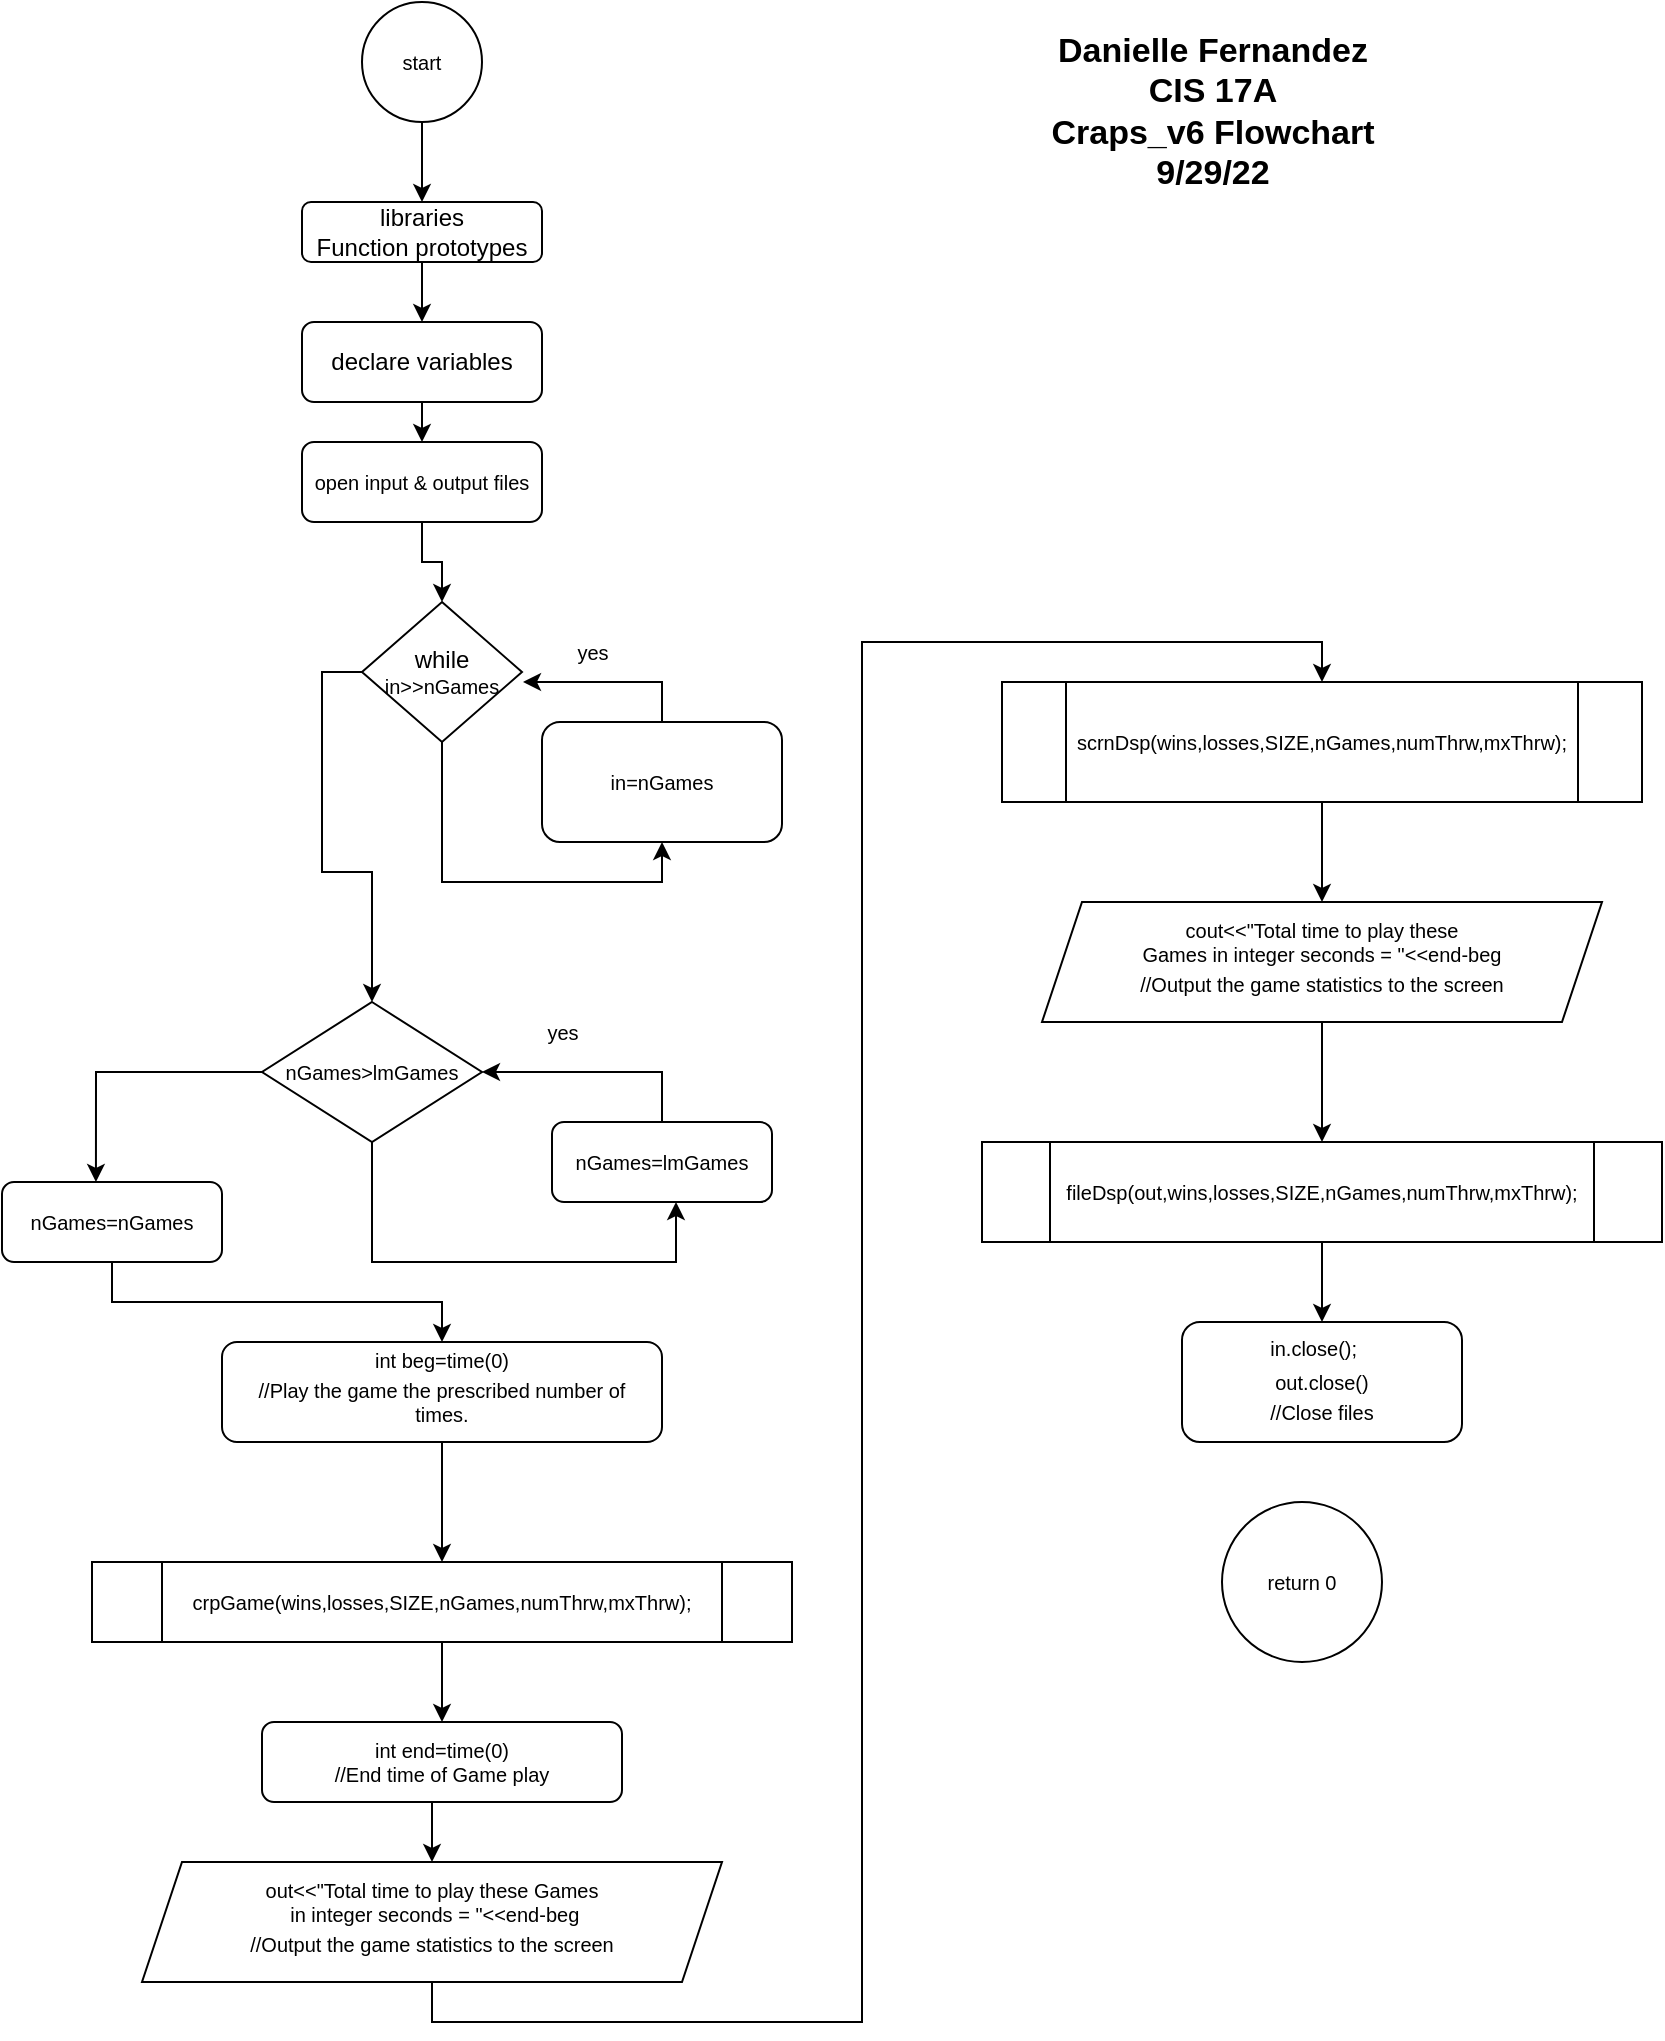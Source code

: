 <mxfile version="20.3.7" type="device" pages="5"><diagram id="sNd-a9YAMalY1VXkSctp" name="mainFunc"><mxGraphModel dx="845" dy="873" grid="1" gridSize="10" guides="1" tooltips="1" connect="1" arrows="1" fold="1" page="1" pageScale="1" pageWidth="850" pageHeight="1100" math="0" shadow="0"><root><mxCell id="0"/><mxCell id="1" parent="0"/><mxCell id="iB2Y6v-st_Qa1NEYxuXt-42" style="edgeStyle=orthogonalEdgeStyle;rounded=0;orthogonalLoop=1;jettySize=auto;html=1;exitX=0.5;exitY=1;exitDx=0;exitDy=0;entryX=0.5;entryY=0;entryDx=0;entryDy=0;fontSize=10;" edge="1" parent="1" source="iB2Y6v-st_Qa1NEYxuXt-1" target="iB2Y6v-st_Qa1NEYxuXt-2"><mxGeometry relative="1" as="geometry"/></mxCell><mxCell id="iB2Y6v-st_Qa1NEYxuXt-1" value="&lt;div&gt;libraries&lt;/div&gt;&lt;div&gt;Function prototypes&lt;br&gt;&lt;/div&gt;" style="rounded=1;whiteSpace=wrap;html=1;" vertex="1" parent="1"><mxGeometry x="160" y="150" width="120" height="30" as="geometry"/></mxCell><mxCell id="iB2Y6v-st_Qa1NEYxuXt-43" style="edgeStyle=orthogonalEdgeStyle;rounded=0;orthogonalLoop=1;jettySize=auto;html=1;exitX=0.5;exitY=1;exitDx=0;exitDy=0;entryX=0.5;entryY=0;entryDx=0;entryDy=0;fontSize=10;" edge="1" parent="1" source="iB2Y6v-st_Qa1NEYxuXt-2" target="iB2Y6v-st_Qa1NEYxuXt-3"><mxGeometry relative="1" as="geometry"/></mxCell><mxCell id="iB2Y6v-st_Qa1NEYxuXt-2" value="declare variables" style="rounded=1;whiteSpace=wrap;html=1;" vertex="1" parent="1"><mxGeometry x="160" y="210" width="120" height="40" as="geometry"/></mxCell><mxCell id="iB2Y6v-st_Qa1NEYxuXt-44" style="edgeStyle=orthogonalEdgeStyle;rounded=0;orthogonalLoop=1;jettySize=auto;html=1;exitX=0.5;exitY=1;exitDx=0;exitDy=0;entryX=0.5;entryY=0;entryDx=0;entryDy=0;fontSize=10;" edge="1" parent="1" source="iB2Y6v-st_Qa1NEYxuXt-3" target="iB2Y6v-st_Qa1NEYxuXt-4"><mxGeometry relative="1" as="geometry"/></mxCell><mxCell id="iB2Y6v-st_Qa1NEYxuXt-3" value="&lt;div&gt;&lt;font size=&quot;1&quot;&gt;open input &amp;amp; output files&lt;/font&gt;&lt;/div&gt;" style="rounded=1;whiteSpace=wrap;html=1;fontSize=8;" vertex="1" parent="1"><mxGeometry x="160" y="270" width="120" height="40" as="geometry"/></mxCell><mxCell id="iB2Y6v-st_Qa1NEYxuXt-10" style="edgeStyle=orthogonalEdgeStyle;rounded=0;orthogonalLoop=1;jettySize=auto;html=1;exitX=0.5;exitY=1;exitDx=0;exitDy=0;entryX=0.5;entryY=1;entryDx=0;entryDy=0;fontSize=10;" edge="1" parent="1" source="iB2Y6v-st_Qa1NEYxuXt-4" target="iB2Y6v-st_Qa1NEYxuXt-9"><mxGeometry relative="1" as="geometry"/></mxCell><mxCell id="iB2Y6v-st_Qa1NEYxuXt-12" style="edgeStyle=orthogonalEdgeStyle;rounded=0;orthogonalLoop=1;jettySize=auto;html=1;exitX=0;exitY=0.5;exitDx=0;exitDy=0;entryX=0.5;entryY=0;entryDx=0;entryDy=0;fontSize=10;" edge="1" parent="1" source="iB2Y6v-st_Qa1NEYxuXt-4" target="iB2Y6v-st_Qa1NEYxuXt-6"><mxGeometry relative="1" as="geometry"/></mxCell><mxCell id="iB2Y6v-st_Qa1NEYxuXt-4" value="&lt;div&gt;while&lt;/div&gt;&lt;div style=&quot;font-size: 10px;&quot;&gt;in&amp;gt;&amp;gt;nGames&lt;br&gt;&lt;/div&gt;" style="rhombus;whiteSpace=wrap;html=1;fontSize=12;" vertex="1" parent="1"><mxGeometry x="190" y="350" width="80" height="70" as="geometry"/></mxCell><mxCell id="iB2Y6v-st_Qa1NEYxuXt-18" style="edgeStyle=orthogonalEdgeStyle;rounded=0;orthogonalLoop=1;jettySize=auto;html=1;exitX=0.5;exitY=0;exitDx=0;exitDy=0;entryX=1;entryY=0.5;entryDx=0;entryDy=0;fontSize=10;" edge="1" parent="1" source="iB2Y6v-st_Qa1NEYxuXt-5" target="iB2Y6v-st_Qa1NEYxuXt-6"><mxGeometry relative="1" as="geometry"/></mxCell><mxCell id="iB2Y6v-st_Qa1NEYxuXt-5" value="nGames=lmGames" style="rounded=1;whiteSpace=wrap;html=1;fontSize=10;" vertex="1" parent="1"><mxGeometry x="285" y="610" width="110" height="40" as="geometry"/></mxCell><mxCell id="iB2Y6v-st_Qa1NEYxuXt-14" style="edgeStyle=orthogonalEdgeStyle;rounded=0;orthogonalLoop=1;jettySize=auto;html=1;entryX=0.427;entryY=0;entryDx=0;entryDy=0;entryPerimeter=0;fontSize=10;" edge="1" parent="1" source="iB2Y6v-st_Qa1NEYxuXt-6" target="iB2Y6v-st_Qa1NEYxuXt-7"><mxGeometry relative="1" as="geometry"/></mxCell><mxCell id="iB2Y6v-st_Qa1NEYxuXt-17" style="edgeStyle=orthogonalEdgeStyle;rounded=0;orthogonalLoop=1;jettySize=auto;html=1;exitX=0.5;exitY=1;exitDx=0;exitDy=0;fontSize=10;" edge="1" parent="1" source="iB2Y6v-st_Qa1NEYxuXt-6"><mxGeometry relative="1" as="geometry"><mxPoint x="347" y="650" as="targetPoint"/><Array as="points"><mxPoint x="195" y="680"/><mxPoint x="347" y="680"/></Array></mxGeometry></mxCell><mxCell id="iB2Y6v-st_Qa1NEYxuXt-6" value="nGames&amp;gt;lmGames" style="rhombus;whiteSpace=wrap;html=1;fontSize=10;" vertex="1" parent="1"><mxGeometry x="140" y="550" width="110" height="70" as="geometry"/></mxCell><mxCell id="iB2Y6v-st_Qa1NEYxuXt-22" style="edgeStyle=orthogonalEdgeStyle;rounded=0;orthogonalLoop=1;jettySize=auto;html=1;exitX=0.5;exitY=1;exitDx=0;exitDy=0;entryX=0.5;entryY=0;entryDx=0;entryDy=0;fontSize=10;" edge="1" parent="1" source="iB2Y6v-st_Qa1NEYxuXt-7" target="iB2Y6v-st_Qa1NEYxuXt-21"><mxGeometry relative="1" as="geometry"/></mxCell><mxCell id="iB2Y6v-st_Qa1NEYxuXt-7" value="nGames=nGames" style="rounded=1;whiteSpace=wrap;html=1;fontSize=10;" vertex="1" parent="1"><mxGeometry x="10" y="640" width="110" height="40" as="geometry"/></mxCell><mxCell id="iB2Y6v-st_Qa1NEYxuXt-11" style="edgeStyle=orthogonalEdgeStyle;rounded=0;orthogonalLoop=1;jettySize=auto;html=1;exitX=0.5;exitY=0;exitDx=0;exitDy=0;fontSize=10;" edge="1" parent="1" source="iB2Y6v-st_Qa1NEYxuXt-9"><mxGeometry relative="1" as="geometry"><mxPoint x="270" y="390" as="targetPoint"/></mxGeometry></mxCell><mxCell id="iB2Y6v-st_Qa1NEYxuXt-9" value="in=nGames" style="rounded=1;whiteSpace=wrap;html=1;fontSize=10;" vertex="1" parent="1"><mxGeometry x="280" y="410" width="120" height="60" as="geometry"/></mxCell><mxCell id="iB2Y6v-st_Qa1NEYxuXt-19" value="yes" style="text;html=1;resizable=0;autosize=1;align=center;verticalAlign=middle;points=[];fillColor=none;strokeColor=none;rounded=0;fontSize=10;" vertex="1" parent="1"><mxGeometry x="285" y="360" width="40" height="30" as="geometry"/></mxCell><mxCell id="iB2Y6v-st_Qa1NEYxuXt-20" value="yes" style="text;html=1;resizable=0;autosize=1;align=center;verticalAlign=middle;points=[];fillColor=none;strokeColor=none;rounded=0;fontSize=10;" vertex="1" parent="1"><mxGeometry x="270" y="550" width="40" height="30" as="geometry"/></mxCell><mxCell id="iB2Y6v-st_Qa1NEYxuXt-26" style="edgeStyle=orthogonalEdgeStyle;rounded=0;orthogonalLoop=1;jettySize=auto;html=1;exitX=0.5;exitY=1;exitDx=0;exitDy=0;entryX=0.5;entryY=0;entryDx=0;entryDy=0;fontSize=10;" edge="1" parent="1" source="iB2Y6v-st_Qa1NEYxuXt-21" target="iB2Y6v-st_Qa1NEYxuXt-23"><mxGeometry relative="1" as="geometry"/></mxCell><mxCell id="iB2Y6v-st_Qa1NEYxuXt-21" value="    &lt;span class=&quot;pl-k&quot;&gt;int&lt;/span&gt; beg=&lt;span class=&quot;pl-c1&quot;&gt;time&lt;/span&gt;(&lt;span class=&quot;pl-c1&quot;&gt;0&lt;/span&gt;)&lt;br&gt;&lt;table data-tagsearch-path=&quot;Project/GameOfCraps_V6/main.cpp&quot; data-tagsearch-lang=&quot;C++&quot; data-paste-markdown-skip=&quot;&quot; data-tab-size=&quot;8&quot; class=&quot;highlight tab-size js-file-line-container js-code-nav-container js-tagsearch-file&quot; data-hpc=&quot;&quot;&gt;&lt;tbody&gt;&lt;tr&gt;&lt;td class=&quot;blob-code blob-code-inner js-file-line&quot; id=&quot;LC51&quot;&gt;&lt;span class=&quot;pl-c&quot;&gt;&lt;span class=&quot;pl-c&quot;&gt;//&lt;/span&gt;Play the game the prescribed number of times.&lt;/span&gt;&lt;/td&gt;        &lt;/tr&gt;        &lt;tr&gt;          &lt;/tr&gt;&lt;/tbody&gt;&lt;/table&gt;" style="rounded=1;whiteSpace=wrap;html=1;fontSize=10;" vertex="1" parent="1"><mxGeometry x="120" y="720" width="220" height="50" as="geometry"/></mxCell><mxCell id="iB2Y6v-st_Qa1NEYxuXt-29" style="edgeStyle=orthogonalEdgeStyle;rounded=0;orthogonalLoop=1;jettySize=auto;html=1;exitX=0.5;exitY=1;exitDx=0;exitDy=0;entryX=0.5;entryY=0;entryDx=0;entryDy=0;fontSize=10;" edge="1" parent="1" source="iB2Y6v-st_Qa1NEYxuXt-23" target="iB2Y6v-st_Qa1NEYxuXt-27"><mxGeometry relative="1" as="geometry"/></mxCell><mxCell id="iB2Y6v-st_Qa1NEYxuXt-23" value=" &lt;span class=&quot;pl-c1&quot;&gt;crpGame&lt;/span&gt;(wins,losses,SIZE,nGames,numThrw,mxThrw);" style="shape=process;whiteSpace=wrap;html=1;backgroundOutline=1;fontSize=10;" vertex="1" parent="1"><mxGeometry x="55" y="830" width="350" height="40" as="geometry"/></mxCell><mxCell id="iB2Y6v-st_Qa1NEYxuXt-25" style="edgeStyle=orthogonalEdgeStyle;rounded=0;orthogonalLoop=1;jettySize=auto;html=1;exitX=0.5;exitY=1;exitDx=0;exitDy=0;fontSize=10;" edge="1" parent="1" source="iB2Y6v-st_Qa1NEYxuXt-23" target="iB2Y6v-st_Qa1NEYxuXt-23"><mxGeometry relative="1" as="geometry"/></mxCell><mxCell id="iB2Y6v-st_Qa1NEYxuXt-30" style="edgeStyle=orthogonalEdgeStyle;rounded=0;orthogonalLoop=1;jettySize=auto;html=1;exitX=0.5;exitY=1;exitDx=0;exitDy=0;entryX=0.5;entryY=0;entryDx=0;entryDy=0;fontSize=10;" edge="1" parent="1" source="iB2Y6v-st_Qa1NEYxuXt-27" target="iB2Y6v-st_Qa1NEYxuXt-28"><mxGeometry relative="1" as="geometry"/></mxCell><mxCell id="iB2Y6v-st_Qa1NEYxuXt-27" value="&lt;div&gt;&lt;span class=&quot;pl-k&quot;&gt;int&lt;/span&gt; end=&lt;span class=&quot;pl-c1&quot;&gt;time&lt;/span&gt;(&lt;span class=&quot;pl-c1&quot;&gt;0&lt;/span&gt;)&lt;/div&gt;&lt;div&gt;&lt;span class=&quot;pl-c&quot;&gt;&lt;span class=&quot;pl-c&quot;&gt;//&lt;/span&gt;End time of Game play&lt;/span&gt;&lt;/div&gt;" style="rounded=1;whiteSpace=wrap;html=1;fontSize=10;" vertex="1" parent="1"><mxGeometry x="140" y="910" width="180" height="40" as="geometry"/></mxCell><mxCell id="iB2Y6v-st_Qa1NEYxuXt-38" style="edgeStyle=orthogonalEdgeStyle;rounded=0;orthogonalLoop=1;jettySize=auto;html=1;exitX=0.5;exitY=1;exitDx=0;exitDy=0;entryX=0.5;entryY=0;entryDx=0;entryDy=0;fontSize=10;" edge="1" parent="1" source="iB2Y6v-st_Qa1NEYxuXt-28" target="iB2Y6v-st_Qa1NEYxuXt-31"><mxGeometry relative="1" as="geometry"/></mxCell><mxCell id="iB2Y6v-st_Qa1NEYxuXt-28" value="&lt;div&gt;    out&amp;lt;&amp;lt;&lt;span class=&quot;pl-s&quot;&gt;&lt;span class=&quot;pl-pds&quot;&gt;&quot;&lt;/span&gt;Total time to play these Games&lt;/span&gt;&lt;/div&gt;&lt;div&gt;&lt;span class=&quot;pl-s&quot;&gt;&amp;nbsp;in integer seconds = &lt;span class=&quot;pl-pds&quot;&gt;&quot;&lt;/span&gt;&lt;/span&gt;&amp;lt;&amp;lt;end-beg&lt;/div&gt;&lt;table data-tagsearch-path=&quot;Project/GameOfCraps_V6/main.cpp&quot; data-tagsearch-lang=&quot;C++&quot; data-paste-markdown-skip=&quot;&quot; data-tab-size=&quot;8&quot; class=&quot;highlight tab-size js-file-line-container js-code-nav-container js-tagsearch-file&quot; data-hpc=&quot;&quot;&gt;&lt;tbody&gt;&lt;tr&gt;&lt;td class=&quot;blob-code blob-code-inner js-file-line&quot; id=&quot;LC56&quot;&gt;&lt;span class=&quot;pl-c&quot;&gt;&lt;span class=&quot;pl-c&quot;&gt;//&lt;/span&gt;Output the game statistics to the screen&lt;/span&gt;&lt;/td&gt;        &lt;/tr&gt;        &lt;tr&gt;          &lt;/tr&gt;&lt;/tbody&gt;&lt;/table&gt;" style="shape=parallelogram;perimeter=parallelogramPerimeter;whiteSpace=wrap;html=1;fixedSize=1;fontSize=10;" vertex="1" parent="1"><mxGeometry x="80" y="980" width="290" height="60" as="geometry"/></mxCell><mxCell id="iB2Y6v-st_Qa1NEYxuXt-35" style="edgeStyle=orthogonalEdgeStyle;rounded=0;orthogonalLoop=1;jettySize=auto;html=1;exitX=0.5;exitY=1;exitDx=0;exitDy=0;fontSize=10;" edge="1" parent="1" source="iB2Y6v-st_Qa1NEYxuXt-31" target="iB2Y6v-st_Qa1NEYxuXt-32"><mxGeometry relative="1" as="geometry"/></mxCell><mxCell id="iB2Y6v-st_Qa1NEYxuXt-31" value="    &lt;span class=&quot;pl-c1&quot;&gt;scrnDsp&lt;/span&gt;(wins,losses,SIZE,nGames,numThrw,mxThrw);" style="shape=process;whiteSpace=wrap;html=1;backgroundOutline=1;fontSize=10;" vertex="1" parent="1"><mxGeometry x="510" y="390" width="320" height="60" as="geometry"/></mxCell><mxCell id="iB2Y6v-st_Qa1NEYxuXt-36" style="edgeStyle=orthogonalEdgeStyle;rounded=0;orthogonalLoop=1;jettySize=auto;html=1;exitX=0.5;exitY=1;exitDx=0;exitDy=0;entryX=0.5;entryY=0;entryDx=0;entryDy=0;fontSize=10;" edge="1" parent="1" source="iB2Y6v-st_Qa1NEYxuXt-32" target="iB2Y6v-st_Qa1NEYxuXt-33"><mxGeometry relative="1" as="geometry"/></mxCell><mxCell id="iB2Y6v-st_Qa1NEYxuXt-32" value="&lt;div&gt;    cout&amp;lt;&amp;lt;&lt;span class=&quot;pl-s&quot;&gt;&lt;span class=&quot;pl-pds&quot;&gt;&quot;&lt;/span&gt;Total time to play these&lt;/span&gt;&lt;/div&gt;&lt;div&gt;&lt;span class=&quot;pl-s&quot;&gt;Games in integer seconds = &lt;span class=&quot;pl-pds&quot;&gt;&quot;&lt;/span&gt;&lt;/span&gt;&amp;lt;&amp;lt;end-beg&lt;/div&gt;&lt;table data-tagsearch-path=&quot;Project/GameOfCraps_V6/main.cpp&quot; data-tagsearch-lang=&quot;C++&quot; data-paste-markdown-skip=&quot;&quot; data-tab-size=&quot;8&quot; class=&quot;highlight tab-size js-file-line-container js-code-nav-container js-tagsearch-file&quot; data-hpc=&quot;&quot;&gt;&lt;tbody&gt;&lt;tr&gt;&lt;td class=&quot;blob-code blob-code-inner js-file-line&quot; id=&quot;LC61&quot;&gt; &lt;span class=&quot;pl-c&quot;&gt;&lt;span class=&quot;pl-c&quot;&gt;//&lt;/span&gt;Output the game statistics to the screen&lt;/span&gt;&lt;/td&gt;        &lt;/tr&gt;        &lt;tr&gt;          &lt;/tr&gt;&lt;/tbody&gt;&lt;/table&gt;" style="shape=parallelogram;perimeter=parallelogramPerimeter;whiteSpace=wrap;html=1;fixedSize=1;fontSize=10;" vertex="1" parent="1"><mxGeometry x="530" y="500" width="280" height="60" as="geometry"/></mxCell><mxCell id="iB2Y6v-st_Qa1NEYxuXt-37" style="edgeStyle=orthogonalEdgeStyle;rounded=0;orthogonalLoop=1;jettySize=auto;html=1;exitX=0.5;exitY=1;exitDx=0;exitDy=0;entryX=0.5;entryY=0;entryDx=0;entryDy=0;fontSize=10;" edge="1" parent="1" source="iB2Y6v-st_Qa1NEYxuXt-33" target="iB2Y6v-st_Qa1NEYxuXt-34"><mxGeometry relative="1" as="geometry"/></mxCell><mxCell id="iB2Y6v-st_Qa1NEYxuXt-33" value="&lt;span class=&quot;pl-c1&quot;&gt;fileDsp&lt;/span&gt;(out,wins,losses,SIZE,nGames,numThrw,mxThrw);" style="shape=process;whiteSpace=wrap;html=1;backgroundOutline=1;fontSize=10;" vertex="1" parent="1"><mxGeometry x="500" y="620" width="340" height="50" as="geometry"/></mxCell><mxCell id="iB2Y6v-st_Qa1NEYxuXt-34" value="&lt;table data-tagsearch-path=&quot;Project/GameOfCraps_V6/main.cpp&quot; data-tagsearch-lang=&quot;C++&quot; data-paste-markdown-skip=&quot;&quot; data-tab-size=&quot;8&quot; class=&quot;highlight tab-size js-file-line-container js-code-nav-container js-tagsearch-file&quot; data-hpc=&quot;&quot;&gt;&lt;tbody&gt;&lt;tr&gt;&lt;td class=&quot;blob-code blob-code-inner js-file-line&quot; id=&quot;LC66&quot;&gt;in.&lt;span class=&quot;pl-c1&quot;&gt;close&lt;/span&gt;();&lt;/td&gt;        &lt;/tr&gt;        &lt;tr&gt;          &lt;/tr&gt;&lt;/tbody&gt;&lt;/table&gt;    out.&lt;span class=&quot;pl-c1&quot;&gt;close&lt;/span&gt;()&lt;br&gt;&lt;table data-tagsearch-path=&quot;Project/GameOfCraps_V6/main.cpp&quot; data-tagsearch-lang=&quot;C++&quot; data-paste-markdown-skip=&quot;&quot; data-tab-size=&quot;8&quot; class=&quot;highlight tab-size js-file-line-container js-code-nav-container js-tagsearch-file&quot; data-hpc=&quot;&quot;&gt;&lt;tbody&gt;&lt;tr&gt;&lt;td class=&quot;blob-code blob-code-inner js-file-line&quot; id=&quot;LC65&quot;&gt;&lt;span class=&quot;pl-c&quot;&gt;&lt;span class=&quot;pl-c&quot;&gt;//&lt;/span&gt;Close files&lt;/span&gt;&lt;/td&gt;        &lt;/tr&gt;        &lt;tr&gt;          &lt;/tr&gt;&lt;/tbody&gt;&lt;/table&gt;" style="rounded=1;whiteSpace=wrap;html=1;fontSize=10;" vertex="1" parent="1"><mxGeometry x="600" y="710" width="140" height="60" as="geometry"/></mxCell><mxCell id="iB2Y6v-st_Qa1NEYxuXt-39" value="return 0" style="ellipse;whiteSpace=wrap;html=1;aspect=fixed;fontSize=10;" vertex="1" parent="1"><mxGeometry x="620" y="800" width="80" height="80" as="geometry"/></mxCell><mxCell id="iB2Y6v-st_Qa1NEYxuXt-41" style="edgeStyle=orthogonalEdgeStyle;rounded=0;orthogonalLoop=1;jettySize=auto;html=1;exitX=0.5;exitY=1;exitDx=0;exitDy=0;entryX=0.5;entryY=0;entryDx=0;entryDy=0;fontSize=10;" edge="1" parent="1" source="iB2Y6v-st_Qa1NEYxuXt-40" target="iB2Y6v-st_Qa1NEYxuXt-1"><mxGeometry relative="1" as="geometry"/></mxCell><mxCell id="iB2Y6v-st_Qa1NEYxuXt-40" value="start" style="ellipse;whiteSpace=wrap;html=1;aspect=fixed;fontSize=10;" vertex="1" parent="1"><mxGeometry x="190" y="50" width="60" height="60" as="geometry"/></mxCell><mxCell id="iB2Y6v-st_Qa1NEYxuXt-45" value="&lt;div style=&quot;font-size: 17px;&quot;&gt;Danielle Fernandez&lt;/div&gt;&lt;div style=&quot;font-size: 17px;&quot;&gt;CIS 17A&lt;/div&gt;&lt;div style=&quot;font-size: 17px;&quot;&gt;Craps_v6 Flowchart&lt;/div&gt;9/29/22" style="text;html=1;resizable=0;autosize=1;align=center;verticalAlign=middle;points=[];fillColor=none;strokeColor=none;rounded=0;fontSize=17;fontStyle=1" vertex="1" parent="1"><mxGeometry x="520" y="55" width="190" height="100" as="geometry"/></mxCell></root></mxGraphModel></diagram><diagram id="v31q-3i2RU4-O1mh3O-M" name="crpGameFunc"><mxGraphModel dx="2057" dy="1247" grid="1" gridSize="10" guides="1" tooltips="1" connect="1" arrows="1" fold="1" page="1" pageScale="1" pageWidth="850" pageHeight="1100" math="0" shadow="0"><root><mxCell id="0"/><mxCell id="1" parent="0"/><mxCell id="11X3Cs7JiuUDk_nptOSY-76" style="edgeStyle=orthogonalEdgeStyle;rounded=0;orthogonalLoop=1;jettySize=auto;html=1;exitX=0.5;exitY=1;exitDx=0;exitDy=0;entryX=0.5;entryY=0;entryDx=0;entryDy=0;fontSize=12;" edge="1" parent="1" source="11X3Cs7JiuUDk_nptOSY-1" target="11X3Cs7JiuUDk_nptOSY-2"><mxGeometry relative="1" as="geometry"/></mxCell><mxCell id="11X3Cs7JiuUDk_nptOSY-1" value="start" style="ellipse;whiteSpace=wrap;html=1;aspect=fixed;fontSize=17;" vertex="1" parent="1"><mxGeometry x="385" y="70" width="80" height="80" as="geometry"/></mxCell><mxCell id="11X3Cs7JiuUDk_nptOSY-75" style="edgeStyle=orthogonalEdgeStyle;rounded=0;orthogonalLoop=1;jettySize=auto;html=1;exitX=0.5;exitY=1;exitDx=0;exitDy=0;entryX=0.5;entryY=0;entryDx=0;entryDy=0;fontSize=12;" edge="1" parent="1" source="11X3Cs7JiuUDk_nptOSY-2" target="11X3Cs7JiuUDk_nptOSY-4"><mxGeometry relative="1" as="geometry"/></mxCell><mxCell id="11X3Cs7JiuUDk_nptOSY-2" value="&lt;table data-tagsearch-path=&quot;Project/GameOfCraps_V6/main.cpp&quot; data-tagsearch-lang=&quot;C++&quot; data-paste-markdown-skip=&quot;&quot; data-tab-size=&quot;8&quot; class=&quot;highlight tab-size js-file-line-container js-code-nav-container js-tagsearch-file&quot; data-hpc=&quot;&quot; style=&quot;font-size: 12px;&quot;&gt;&lt;tbody style=&quot;font-size: 12px;&quot;&gt;&lt;tr style=&quot;font-size: 12px;&quot;&gt;&lt;td class=&quot;blob-code blob-code-inner js-file-line&quot; id=&quot;LC73&quot; style=&quot;font-size: 12px;&quot;&gt;&lt;span class=&quot;pl-k&quot; style=&quot;font-size: 12px;&quot;&gt;void&lt;/span&gt; &lt;span class=&quot;pl-en&quot; style=&quot;font-size: 12px;&quot;&gt;crpGame&lt;/span&gt;(&lt;span class=&quot;pl-k&quot; style=&quot;font-size: 12px;&quot;&gt;int&lt;/span&gt; wins[],&lt;span class=&quot;pl-k&quot; style=&quot;font-size: 12px;&quot;&gt;int&lt;/span&gt; losses[],&lt;span class=&quot;pl-k&quot; style=&quot;font-size: 12px;&quot;&gt;int&lt;/span&gt; SIZE,&lt;span class=&quot;pl-k&quot; style=&quot;font-size: 12px;&quot;&gt;int&lt;/span&gt; &amp;amp;nGames,&lt;/td&gt;        &lt;/tr&gt;        &lt;tr style=&quot;font-size: 12px;&quot;&gt;          &lt;/tr&gt;&lt;/tbody&gt;&lt;/table&gt;                                           &lt;span class=&quot;pl-k&quot; style=&quot;font-size: 12px;&quot;&gt;int&lt;/span&gt; &amp;amp;numThrw,&lt;span class=&quot;pl-k&quot; style=&quot;font-size: 12px;&quot;&gt;int&lt;/span&gt; &amp;amp;mxThrw)&lt;br&gt;" style="shape=process;whiteSpace=wrap;html=1;backgroundOutline=1;fontSize=12;" vertex="1" parent="1"><mxGeometry x="230" y="180" width="390" height="90" as="geometry"/></mxCell><mxCell id="11X3Cs7JiuUDk_nptOSY-56" style="edgeStyle=orthogonalEdgeStyle;rounded=0;orthogonalLoop=1;jettySize=auto;html=1;exitX=0.5;exitY=1;exitDx=0;exitDy=0;entryX=0.5;entryY=0;entryDx=0;entryDy=0;fontSize=10;" edge="1" parent="1" source="11X3Cs7JiuUDk_nptOSY-3" target="11X3Cs7JiuUDk_nptOSY-6"><mxGeometry relative="1" as="geometry"/></mxCell><mxCell id="11X3Cs7JiuUDk_nptOSY-72" style="edgeStyle=orthogonalEdgeStyle;rounded=0;orthogonalLoop=1;jettySize=auto;html=1;exitX=0;exitY=0.5;exitDx=0;exitDy=0;fontSize=12;entryX=0.5;entryY=0;entryDx=0;entryDy=0;" edge="1" parent="1" source="11X3Cs7JiuUDk_nptOSY-3" target="11X3Cs7JiuUDk_nptOSY-71"><mxGeometry relative="1" as="geometry"><mxPoint x="-500" y="1300" as="targetPoint"/></mxGeometry></mxCell><mxCell id="11X3Cs7JiuUDk_nptOSY-3" value="game&amp;lt;=nGames" style="rhombus;whiteSpace=wrap;html=1;fontSize=12;" vertex="1" parent="1"><mxGeometry x="363" y="360" width="125" height="90" as="geometry"/></mxCell><mxCell id="11X3Cs7JiuUDk_nptOSY-55" style="edgeStyle=orthogonalEdgeStyle;rounded=0;orthogonalLoop=1;jettySize=auto;html=1;exitX=0.5;exitY=1;exitDx=0;exitDy=0;entryX=0.5;entryY=0;entryDx=0;entryDy=0;fontSize=10;" edge="1" parent="1" source="11X3Cs7JiuUDk_nptOSY-4" target="11X3Cs7JiuUDk_nptOSY-3"><mxGeometry relative="1" as="geometry"/></mxCell><mxCell id="11X3Cs7JiuUDk_nptOSY-4" value="int i=0" style="rounded=1;whiteSpace=wrap;html=1;fontSize=12;" vertex="1" parent="1"><mxGeometry x="380.5" y="300" width="90" height="30" as="geometry"/></mxCell><mxCell id="11X3Cs7JiuUDk_nptOSY-69" style="edgeStyle=orthogonalEdgeStyle;rounded=0;orthogonalLoop=1;jettySize=auto;html=1;exitX=0;exitY=0.5;exitDx=0;exitDy=0;entryX=1;entryY=0.5;entryDx=0;entryDy=0;fontSize=12;" edge="1" parent="1" source="11X3Cs7JiuUDk_nptOSY-5" target="11X3Cs7JiuUDk_nptOSY-3"><mxGeometry relative="1" as="geometry"/></mxCell><mxCell id="11X3Cs7JiuUDk_nptOSY-5" value="i++" style="rounded=1;whiteSpace=wrap;html=1;fontSize=12;" vertex="1" parent="1"><mxGeometry x="540" y="400" width="60" height="30" as="geometry"/></mxCell><mxCell id="11X3Cs7JiuUDk_nptOSY-57" style="edgeStyle=orthogonalEdgeStyle;rounded=0;orthogonalLoop=1;jettySize=auto;html=1;exitX=0.5;exitY=1;exitDx=0;exitDy=0;entryX=0.56;entryY=0.148;entryDx=0;entryDy=0;entryPerimeter=0;fontSize=10;" edge="1" parent="1" source="11X3Cs7JiuUDk_nptOSY-6" target="11X3Cs7JiuUDk_nptOSY-31"><mxGeometry relative="1" as="geometry"/></mxCell><mxCell id="11X3Cs7JiuUDk_nptOSY-6" value="&lt;div&gt;throw dice and sum, keep track of num&lt;/div&gt;&lt;div&gt;of throws in a game&lt;/div&gt;&lt;div&gt;int gmThrw=1&lt;br&gt;&lt;/div&gt;" style="rounded=1;whiteSpace=wrap;html=1;fontSize=11;" vertex="1" parent="1"><mxGeometry x="327.5" y="470" width="210" height="40" as="geometry"/></mxCell><mxCell id="11X3Cs7JiuUDk_nptOSY-23" style="edgeStyle=orthogonalEdgeStyle;rounded=0;orthogonalLoop=1;jettySize=auto;html=1;exitX=0.5;exitY=1;exitDx=0;exitDy=0;entryX=0.5;entryY=0;entryDx=0;entryDy=0;fontSize=11;" edge="1" parent="1" source="11X3Cs7JiuUDk_nptOSY-8" target="11X3Cs7JiuUDk_nptOSY-22"><mxGeometry relative="1" as="geometry"/></mxCell><mxCell id="11X3Cs7JiuUDk_nptOSY-8" value="losses[sum1]++" style="rounded=1;whiteSpace=wrap;html=1;fontSize=11;" vertex="1" parent="1"><mxGeometry x="330" y="870" width="95" height="30" as="geometry"/></mxCell><mxCell id="11X3Cs7JiuUDk_nptOSY-16" style="edgeStyle=orthogonalEdgeStyle;rounded=0;orthogonalLoop=1;jettySize=auto;html=1;exitX=0;exitY=0.5;exitDx=0;exitDy=0;entryX=0.5;entryY=0;entryDx=0;entryDy=0;fontSize=11;" edge="1" parent="1" source="11X3Cs7JiuUDk_nptOSY-9" target="11X3Cs7JiuUDk_nptOSY-10"><mxGeometry relative="1" as="geometry"/></mxCell><mxCell id="11X3Cs7JiuUDk_nptOSY-21" style="edgeStyle=orthogonalEdgeStyle;rounded=0;orthogonalLoop=1;jettySize=auto;html=1;exitX=1;exitY=0.5;exitDx=0;exitDy=0;entryX=0.5;entryY=0;entryDx=0;entryDy=0;fontSize=11;" edge="1" parent="1" source="11X3Cs7JiuUDk_nptOSY-10" target="11X3Cs7JiuUDk_nptOSY-8"><mxGeometry relative="1" as="geometry"/></mxCell><mxCell id="11X3Cs7JiuUDk_nptOSY-53" style="edgeStyle=orthogonalEdgeStyle;rounded=0;orthogonalLoop=1;jettySize=auto;html=1;exitX=0;exitY=0.5;exitDx=0;exitDy=0;entryX=0.5;entryY=0;entryDx=0;entryDy=0;fontSize=10;" edge="1" parent="1" source="11X3Cs7JiuUDk_nptOSY-10" target="11X3Cs7JiuUDk_nptOSY-24"><mxGeometry relative="1" as="geometry"/></mxCell><mxCell id="11X3Cs7JiuUDk_nptOSY-10" value="sum1==2,3,12" style="rhombus;whiteSpace=wrap;html=1;fontSize=11;" vertex="1" parent="1"><mxGeometry x="240" y="800" width="80" height="80" as="geometry"/></mxCell><mxCell id="11X3Cs7JiuUDk_nptOSY-11" value="&lt;div&gt;break&lt;/div&gt;" style="rounded=1;whiteSpace=wrap;html=1;fontSize=11;" vertex="1" parent="1"><mxGeometry x="540" y="825" width="95" height="30" as="geometry"/></mxCell><mxCell id="11X3Cs7JiuUDk_nptOSY-20" style="edgeStyle=orthogonalEdgeStyle;rounded=0;orthogonalLoop=1;jettySize=auto;html=1;exitX=0.5;exitY=1;exitDx=0;exitDy=0;entryX=0.5;entryY=0;entryDx=0;entryDy=0;fontSize=11;" edge="1" parent="1" source="11X3Cs7JiuUDk_nptOSY-18" target="11X3Cs7JiuUDk_nptOSY-11"><mxGeometry relative="1" as="geometry"/></mxCell><mxCell id="11X3Cs7JiuUDk_nptOSY-18" value="wins[sum1]++" style="rounded=1;whiteSpace=wrap;html=1;fontSize=11;" vertex="1" parent="1"><mxGeometry x="537.5" y="760" width="95" height="30" as="geometry"/></mxCell><mxCell id="11X3Cs7JiuUDk_nptOSY-22" value="&lt;div&gt;break&lt;/div&gt;" style="rounded=1;whiteSpace=wrap;html=1;fontSize=11;" vertex="1" parent="1"><mxGeometry x="330" y="920" width="95" height="30" as="geometry"/></mxCell><mxCell id="11X3Cs7JiuUDk_nptOSY-54" style="edgeStyle=orthogonalEdgeStyle;rounded=0;orthogonalLoop=1;jettySize=auto;html=1;exitX=0.5;exitY=1;exitDx=0;exitDy=0;entryX=0.5;entryY=0;entryDx=0;entryDy=0;fontSize=10;" edge="1" parent="1" source="11X3Cs7JiuUDk_nptOSY-24" target="11X3Cs7JiuUDk_nptOSY-30"><mxGeometry relative="1" as="geometry"/></mxCell><mxCell id="11X3Cs7JiuUDk_nptOSY-24" value="                &lt;span class=&quot;pl-k&quot;&gt;bool&lt;/span&gt; thrwAgn=&lt;span class=&quot;pl-c1&quot;&gt;true&lt;/span&gt;;&lt;br&gt;&lt;table data-tagsearch-path=&quot;Project/GameOfCraps_V6/main.cpp&quot; data-tagsearch-lang=&quot;C++&quot; data-paste-markdown-skip=&quot;&quot; data-tab-size=&quot;8&quot; class=&quot;highlight tab-size js-file-line-container js-code-nav-container js-tagsearch-file&quot; data-hpc=&quot;&quot;&gt;&lt;tbody&gt;&lt;tr&gt;&lt;td class=&quot;blob-code blob-code-inner js-file-line&quot; id=&quot;LC87&quot;&gt; &lt;span style=&quot;font-size: 10px;&quot; class=&quot;pl-c&quot;&gt;&lt;span class=&quot;pl-c&quot;&gt;//&lt;/span&gt;Loop until a 7 or previous sum is thrown&lt;/span&gt;&lt;/td&gt;        &lt;/tr&gt;        &lt;tr&gt;          &lt;/tr&gt;&lt;/tbody&gt;&lt;/table&gt;" style="rounded=1;whiteSpace=wrap;html=1;fontSize=11;" vertex="1" parent="1"><mxGeometry x="20" y="870" width="210" height="40" as="geometry"/></mxCell><mxCell id="11X3Cs7JiuUDk_nptOSY-25" value="&lt;div&gt;yes&lt;/div&gt;" style="text;html=1;resizable=0;autosize=1;align=center;verticalAlign=middle;points=[];fillColor=none;strokeColor=none;rounded=0;fontSize=11;" vertex="1" parent="1"><mxGeometry x="330" y="810" width="40" height="30" as="geometry"/></mxCell><mxCell id="11X3Cs7JiuUDk_nptOSY-26" value="&lt;div&gt;yes&lt;/div&gt;" style="text;html=1;resizable=0;autosize=1;align=center;verticalAlign=middle;points=[];fillColor=none;strokeColor=none;rounded=0;fontSize=11;" vertex="1" parent="1"><mxGeometry x="480" y="650" width="40" height="30" as="geometry"/></mxCell><mxCell id="11X3Cs7JiuUDk_nptOSY-47" style="edgeStyle=orthogonalEdgeStyle;rounded=0;orthogonalLoop=1;jettySize=auto;html=1;exitX=0.5;exitY=1;exitDx=0;exitDy=0;entryX=0.5;entryY=0;entryDx=0;entryDy=0;fontSize=10;" edge="1" parent="1" source="11X3Cs7JiuUDk_nptOSY-30" target="11X3Cs7JiuUDk_nptOSY-32"><mxGeometry relative="1" as="geometry"/></mxCell><mxCell id="11X3Cs7JiuUDk_nptOSY-62" style="edgeStyle=orthogonalEdgeStyle;rounded=0;orthogonalLoop=1;jettySize=auto;html=1;exitX=0;exitY=0.5;exitDx=0;exitDy=0;entryX=0.5;entryY=0;entryDx=0;entryDy=0;fontSize=12;" edge="1" parent="1" source="11X3Cs7JiuUDk_nptOSY-30" target="11X3Cs7JiuUDk_nptOSY-61"><mxGeometry relative="1" as="geometry"/></mxCell><mxCell id="11X3Cs7JiuUDk_nptOSY-30" value="thrwAgn==true" style="rhombus;whiteSpace=wrap;html=1;fontSize=10;" vertex="1" parent="1"><mxGeometry x="85" y="940" width="80" height="80" as="geometry"/></mxCell><mxCell id="11X3Cs7JiuUDk_nptOSY-58" style="edgeStyle=orthogonalEdgeStyle;rounded=0;orthogonalLoop=1;jettySize=auto;html=1;exitX=0.5;exitY=1;exitDx=0;exitDy=0;fontSize=10;startArrow=none;" edge="1" parent="1" source="11X3Cs7JiuUDk_nptOSY-9"><mxGeometry relative="1" as="geometry"><mxPoint x="426" y="710" as="targetPoint"/></mxGeometry></mxCell><mxCell id="11X3Cs7JiuUDk_nptOSY-31" value="&lt;span class=&quot;pl-k&quot; style=&quot;font-size: 11px;&quot;&gt;char&lt;/span&gt; sum1=&lt;span class=&quot;pl-c1&quot; style=&quot;font-size: 11px;&quot;&gt;rollDie&lt;/span&gt;(&lt;span class=&quot;pl-c1&quot; style=&quot;font-size: 11px;&quot;&gt;6&lt;/span&gt;)" style="shape=process;whiteSpace=wrap;html=1;backgroundOutline=1;fontSize=10;" vertex="1" parent="1"><mxGeometry x="345" y="540" width="160" height="30" as="geometry"/></mxCell><mxCell id="11X3Cs7JiuUDk_nptOSY-48" style="edgeStyle=orthogonalEdgeStyle;rounded=0;orthogonalLoop=1;jettySize=auto;html=1;exitX=0.5;exitY=1;exitDx=0;exitDy=0;entryX=0.5;entryY=0;entryDx=0;entryDy=0;fontSize=10;" edge="1" parent="1" source="11X3Cs7JiuUDk_nptOSY-32" target="11X3Cs7JiuUDk_nptOSY-33"><mxGeometry relative="1" as="geometry"/></mxCell><mxCell id="11X3Cs7JiuUDk_nptOSY-32" value="&lt;span class=&quot;pl-k&quot; style=&quot;font-size: 11px;&quot;&gt;char&lt;/span&gt; sum2=&lt;span class=&quot;pl-c1&quot; style=&quot;font-size: 11px;&quot;&gt;rollDie&lt;/span&gt;(&lt;span class=&quot;pl-c1&quot; style=&quot;font-size: 11px;&quot;&gt;6&lt;/span&gt;)" style="shape=process;whiteSpace=wrap;html=1;backgroundOutline=1;fontSize=10;" vertex="1" parent="1"><mxGeometry x="45" y="1060" width="160" height="30" as="geometry"/></mxCell><mxCell id="11X3Cs7JiuUDk_nptOSY-41" style="edgeStyle=orthogonalEdgeStyle;rounded=0;orthogonalLoop=1;jettySize=auto;html=1;exitX=0.5;exitY=1;exitDx=0;exitDy=0;entryX=0.5;entryY=0;entryDx=0;entryDy=0;fontSize=10;" edge="1" parent="1" source="11X3Cs7JiuUDk_nptOSY-33" target="11X3Cs7JiuUDk_nptOSY-39"><mxGeometry relative="1" as="geometry"/></mxCell><mxCell id="11X3Cs7JiuUDk_nptOSY-33" value="gmThrw++" style="rounded=1;whiteSpace=wrap;html=1;fontSize=10;" vertex="1" parent="1"><mxGeometry x="95" y="1130" width="60" height="30" as="geometry"/></mxCell><mxCell id="11X3Cs7JiuUDk_nptOSY-44" style="edgeStyle=orthogonalEdgeStyle;rounded=0;orthogonalLoop=1;jettySize=auto;html=1;exitX=1;exitY=0.5;exitDx=0;exitDy=0;entryX=0.5;entryY=0;entryDx=0;entryDy=0;fontSize=10;" edge="1" parent="1" source="11X3Cs7JiuUDk_nptOSY-34" target="11X3Cs7JiuUDk_nptOSY-40"><mxGeometry relative="1" as="geometry"/></mxCell><mxCell id="11X3Cs7JiuUDk_nptOSY-51" style="edgeStyle=orthogonalEdgeStyle;rounded=0;orthogonalLoop=1;jettySize=auto;html=1;exitX=0;exitY=0.5;exitDx=0;exitDy=0;fontSize=10;" edge="1" parent="1" source="11X3Cs7JiuUDk_nptOSY-34"><mxGeometry relative="1" as="geometry"><mxPoint x="470" y="1410" as="targetPoint"/><Array as="points"><mxPoint x="60" y="1300"/><mxPoint x="60" y="1460"/><mxPoint x="470" y="1460"/></Array></mxGeometry></mxCell><mxCell id="11X3Cs7JiuUDk_nptOSY-34" value="sum1==sum2" style="rhombus;whiteSpace=wrap;html=1;fontSize=11;" vertex="1" parent="1"><mxGeometry x="120" y="1270" width="80" height="60" as="geometry"/></mxCell><mxCell id="11X3Cs7JiuUDk_nptOSY-59" style="edgeStyle=orthogonalEdgeStyle;rounded=0;orthogonalLoop=1;jettySize=auto;html=1;exitX=0.5;exitY=1;exitDx=0;exitDy=0;fontSize=10;" edge="1" parent="1" source="11X3Cs7JiuUDk_nptOSY-35"><mxGeometry relative="1" as="geometry"><mxPoint x="130" y="930" as="targetPoint"/><Array as="points"><mxPoint x="385" y="1330"/><mxPoint x="490" y="1330"/><mxPoint x="490" y="960"/><mxPoint x="300" y="960"/></Array></mxGeometry></mxCell><mxCell id="11X3Cs7JiuUDk_nptOSY-35" value="&lt;div&gt;losses[sum1]++&lt;/div&gt;&lt;div&gt;thrwAgn=&lt;span class=&quot;pl-c1&quot;&gt;false&lt;/span&gt;&lt;/div&gt;" style="rounded=1;whiteSpace=wrap;html=1;fontSize=10;" vertex="1" parent="1"><mxGeometry x="345" y="1260" width="80" height="50" as="geometry"/></mxCell><mxCell id="11X3Cs7JiuUDk_nptOSY-42" style="edgeStyle=orthogonalEdgeStyle;rounded=0;orthogonalLoop=1;jettySize=auto;html=1;exitX=1;exitY=0.5;exitDx=0;exitDy=0;entryX=0.5;entryY=0;entryDx=0;entryDy=0;fontSize=10;" edge="1" parent="1" source="11X3Cs7JiuUDk_nptOSY-39" target="11X3Cs7JiuUDk_nptOSY-35"><mxGeometry relative="1" as="geometry"/></mxCell><mxCell id="11X3Cs7JiuUDk_nptOSY-43" style="edgeStyle=orthogonalEdgeStyle;rounded=0;orthogonalLoop=1;jettySize=auto;html=1;entryX=0.5;entryY=0;entryDx=0;entryDy=0;fontSize=10;" edge="1" parent="1" source="11X3Cs7JiuUDk_nptOSY-39" target="11X3Cs7JiuUDk_nptOSY-34"><mxGeometry relative="1" as="geometry"/></mxCell><mxCell id="11X3Cs7JiuUDk_nptOSY-39" value="sum2==7" style="rhombus;whiteSpace=wrap;html=1;fontSize=11;" vertex="1" parent="1"><mxGeometry x="230" y="1210" width="80" height="60" as="geometry"/></mxCell><mxCell id="11X3Cs7JiuUDk_nptOSY-50" style="edgeStyle=orthogonalEdgeStyle;rounded=0;orthogonalLoop=1;jettySize=auto;html=1;exitX=0.5;exitY=1;exitDx=0;exitDy=0;fontSize=10;" edge="1" parent="1" source="11X3Cs7JiuUDk_nptOSY-40"><mxGeometry relative="1" as="geometry"><mxPoint x="470" y="1330" as="targetPoint"/></mxGeometry></mxCell><mxCell id="11X3Cs7JiuUDk_nptOSY-40" value="&lt;div&gt;wins[sum1]++&lt;/div&gt;&lt;div&gt;thrwAgn=&lt;span class=&quot;pl-c1&quot;&gt;false&lt;/span&gt;&lt;/div&gt;" style="rounded=1;whiteSpace=wrap;html=1;fontSize=10;" vertex="1" parent="1"><mxGeometry x="220" y="1340" width="80" height="50" as="geometry"/></mxCell><mxCell id="11X3Cs7JiuUDk_nptOSY-45" value="&lt;div&gt;yes&lt;/div&gt;" style="text;html=1;resizable=0;autosize=1;align=center;verticalAlign=middle;points=[];fillColor=none;strokeColor=none;rounded=0;fontSize=11;" vertex="1" parent="1"><mxGeometry x="323" y="1200" width="40" height="30" as="geometry"/></mxCell><mxCell id="11X3Cs7JiuUDk_nptOSY-46" value="&lt;div&gt;yes&lt;/div&gt;" style="text;html=1;resizable=0;autosize=1;align=center;verticalAlign=middle;points=[];fillColor=none;strokeColor=none;rounded=0;fontSize=11;" vertex="1" parent="1"><mxGeometry x="210" y="1270" width="40" height="30" as="geometry"/></mxCell><mxCell id="11X3Cs7JiuUDk_nptOSY-60" value="&lt;div&gt;yes&lt;/div&gt;" style="text;html=1;resizable=0;autosize=1;align=center;verticalAlign=middle;points=[];fillColor=none;strokeColor=none;rounded=0;fontSize=11;" vertex="1" parent="1"><mxGeometry x="140" y="1020" width="40" height="30" as="geometry"/></mxCell><mxCell id="11X3Cs7JiuUDk_nptOSY-65" style="edgeStyle=orthogonalEdgeStyle;rounded=0;orthogonalLoop=1;jettySize=auto;html=1;fontSize=12;" edge="1" parent="1" source="11X3Cs7JiuUDk_nptOSY-61" target="11X3Cs7JiuUDk_nptOSY-63"><mxGeometry relative="1" as="geometry"/></mxCell><mxCell id="11X3Cs7JiuUDk_nptOSY-61" value="        numThrw+=gmThrw&lt;br&gt;&lt;table data-tagsearch-path=&quot;Project/GameOfCraps_V6/main.cpp&quot; data-tagsearch-lang=&quot;C++&quot; data-paste-markdown-skip=&quot;&quot; data-tab-size=&quot;8&quot; class=&quot;highlight tab-size js-file-line-container js-code-nav-container js-tagsearch-file&quot; data-hpc=&quot;&quot;&gt;&lt;tbody&gt;&lt;tr&gt;&lt;td class=&quot;blob-code blob-code-inner js-file-line&quot; id=&quot;LC103&quot;&gt;&lt;span class=&quot;pl-c&quot;&gt;&lt;span class=&quot;pl-c&quot;&gt;//&lt;/span&gt;Keep track of total throws and max throws&lt;/span&gt;&lt;/td&gt;        &lt;/tr&gt;        &lt;tr&gt;          &lt;/tr&gt;&lt;/tbody&gt;&lt;/table&gt;" style="rounded=1;whiteSpace=wrap;html=1;fontSize=10;" vertex="1" parent="1"><mxGeometry x="-340" y="1010" width="170" height="80" as="geometry"/></mxCell><mxCell id="11X3Cs7JiuUDk_nptOSY-66" style="edgeStyle=orthogonalEdgeStyle;rounded=0;orthogonalLoop=1;jettySize=auto;html=1;exitX=1;exitY=0.5;exitDx=0;exitDy=0;entryX=0.5;entryY=0;entryDx=0;entryDy=0;fontSize=12;" edge="1" parent="1" source="11X3Cs7JiuUDk_nptOSY-63" target="11X3Cs7JiuUDk_nptOSY-64"><mxGeometry relative="1" as="geometry"/></mxCell><mxCell id="11X3Cs7JiuUDk_nptOSY-68" style="edgeStyle=orthogonalEdgeStyle;rounded=0;orthogonalLoop=1;jettySize=auto;html=1;exitX=0;exitY=0.5;exitDx=0;exitDy=0;fontSize=12;entryX=1;entryY=0.5;entryDx=0;entryDy=0;" edge="1" parent="1" source="11X3Cs7JiuUDk_nptOSY-63" target="11X3Cs7JiuUDk_nptOSY-5"><mxGeometry relative="1" as="geometry"><mxPoint x="780" y="420" as="targetPoint"/><Array as="points"><mxPoint x="-340" y="1210"/><mxPoint x="-340" y="1550"/><mxPoint x="770" y="1550"/><mxPoint x="770" y="415"/></Array></mxGeometry></mxCell><mxCell id="11X3Cs7JiuUDk_nptOSY-63" value="mxThrw&amp;lt;gmThrw" style="rhombus;whiteSpace=wrap;html=1;fontSize=12;" vertex="1" parent="1"><mxGeometry x="-320" y="1170" width="140" height="80" as="geometry"/></mxCell><mxCell id="11X3Cs7JiuUDk_nptOSY-64" value="mxThrw=gmThrw" style="rounded=1;whiteSpace=wrap;html=1;fontSize=12;" vertex="1" parent="1"><mxGeometry x="-130" y="1270" width="120" height="60" as="geometry"/></mxCell><mxCell id="11X3Cs7JiuUDk_nptOSY-67" value="&lt;div&gt;yes&lt;/div&gt;" style="text;html=1;resizable=0;autosize=1;align=center;verticalAlign=middle;points=[];fillColor=none;strokeColor=none;rounded=0;fontSize=11;" vertex="1" parent="1"><mxGeometry x="-140" y="1170" width="40" height="30" as="geometry"/></mxCell><mxCell id="11X3Cs7JiuUDk_nptOSY-70" value="&lt;div&gt;yes&lt;/div&gt;" style="text;html=1;resizable=0;autosize=1;align=center;verticalAlign=middle;points=[];fillColor=none;strokeColor=none;rounded=0;fontSize=11;" vertex="1" parent="1"><mxGeometry x="457.5" y="430" width="40" height="30" as="geometry"/></mxCell><mxCell id="11X3Cs7JiuUDk_nptOSY-71" value="end" style="ellipse;whiteSpace=wrap;html=1;aspect=fixed;fontSize=12;" vertex="1" parent="1"><mxGeometry x="-505" y="1560" width="80" height="80" as="geometry"/></mxCell><mxCell id="11X3Cs7JiuUDk_nptOSY-74" style="edgeStyle=orthogonalEdgeStyle;rounded=0;orthogonalLoop=1;jettySize=auto;html=1;exitX=1;exitY=0.5;exitDx=0;exitDy=0;entryX=0.5;entryY=0;entryDx=0;entryDy=0;fontSize=12;" edge="1" parent="1" source="11X3Cs7JiuUDk_nptOSY-9" target="11X3Cs7JiuUDk_nptOSY-18"><mxGeometry relative="1" as="geometry"/></mxCell><mxCell id="11X3Cs7JiuUDk_nptOSY-9" value="&lt;div&gt;sum1==7&lt;/div&gt;&lt;div&gt;or&lt;/div&gt;&lt;div&gt;sum1==11&lt;br&gt;&lt;/div&gt;" style="rhombus;whiteSpace=wrap;html=1;fontSize=11;" vertex="1" parent="1"><mxGeometry x="370" y="640" width="100" height="90" as="geometry"/></mxCell><mxCell id="11X3Cs7JiuUDk_nptOSY-73" value="" style="edgeStyle=orthogonalEdgeStyle;rounded=0;orthogonalLoop=1;jettySize=auto;html=1;exitX=0.5;exitY=1;exitDx=0;exitDy=0;fontSize=10;endArrow=none;" edge="1" parent="1" source="11X3Cs7JiuUDk_nptOSY-31" target="11X3Cs7JiuUDk_nptOSY-9"><mxGeometry relative="1" as="geometry"><mxPoint x="425" y="570" as="sourcePoint"/><mxPoint x="426" y="710" as="targetPoint"/></mxGeometry></mxCell></root></mxGraphModel></diagram><diagram id="7TcwtyEXJjxGK2h2GHl4" name="rollDieFunc"><mxGraphModel dx="845" dy="873" grid="1" gridSize="10" guides="1" tooltips="1" connect="1" arrows="1" fold="1" page="1" pageScale="1" pageWidth="850" pageHeight="1100" math="0" shadow="0"><root><mxCell id="0"/><mxCell id="1" parent="0"/><mxCell id="kA5OpWM7II1SSqKkGMH9-1" value="return sum1" style="ellipse;whiteSpace=wrap;html=1;aspect=fixed;fontSize=12;" vertex="1" parent="1"><mxGeometry x="385" y="600" width="80" height="80" as="geometry"/></mxCell><mxCell id="kA5OpWM7II1SSqKkGMH9-7" style="edgeStyle=orthogonalEdgeStyle;rounded=0;orthogonalLoop=1;jettySize=auto;html=1;exitX=0.5;exitY=1;exitDx=0;exitDy=0;entryX=0.5;entryY=0;entryDx=0;entryDy=0;fontSize=12;" edge="1" parent="1" source="kA5OpWM7II1SSqKkGMH9-2" target="kA5OpWM7II1SSqKkGMH9-3"><mxGeometry relative="1" as="geometry"/></mxCell><mxCell id="kA5OpWM7II1SSqKkGMH9-2" value="start" style="ellipse;whiteSpace=wrap;html=1;aspect=fixed;fontSize=12;" vertex="1" parent="1"><mxGeometry x="385" y="50" width="80" height="80" as="geometry"/></mxCell><mxCell id="kA5OpWM7II1SSqKkGMH9-8" style="edgeStyle=orthogonalEdgeStyle;rounded=0;orthogonalLoop=1;jettySize=auto;html=1;exitX=0.5;exitY=1;exitDx=0;exitDy=0;entryX=0.5;entryY=0;entryDx=0;entryDy=0;fontSize=12;" edge="1" parent="1" source="kA5OpWM7II1SSqKkGMH9-3" target="kA5OpWM7II1SSqKkGMH9-6"><mxGeometry relative="1" as="geometry"/></mxCell><mxCell id="kA5OpWM7II1SSqKkGMH9-3" value="rollDie(int sides)" style="shape=process;whiteSpace=wrap;html=1;backgroundOutline=1;fontSize=12;" vertex="1" parent="1"><mxGeometry x="365" y="170" width="120" height="60" as="geometry"/></mxCell><mxCell id="kA5OpWM7II1SSqKkGMH9-11" style="edgeStyle=orthogonalEdgeStyle;rounded=0;orthogonalLoop=1;jettySize=auto;html=1;exitX=0.5;exitY=1;exitDx=0;exitDy=0;fontSize=12;" edge="1" parent="1" source="kA5OpWM7II1SSqKkGMH9-4" target="kA5OpWM7II1SSqKkGMH9-1"><mxGeometry relative="1" as="geometry"/></mxCell><mxCell id="kA5OpWM7II1SSqKkGMH9-4" value="&lt;span class=&quot;pl-k&quot;&gt;char&lt;/span&gt; sum1=die1+die2;" style="rounded=1;whiteSpace=wrap;html=1;fontSize=12;" vertex="1" parent="1"><mxGeometry x="345" y="480" width="160" height="50" as="geometry"/></mxCell><mxCell id="kA5OpWM7II1SSqKkGMH9-10" style="edgeStyle=orthogonalEdgeStyle;rounded=0;orthogonalLoop=1;jettySize=auto;html=1;exitX=0.5;exitY=1;exitDx=0;exitDy=0;entryX=0.5;entryY=0;entryDx=0;entryDy=0;fontSize=12;" edge="1" parent="1" source="kA5OpWM7II1SSqKkGMH9-5" target="kA5OpWM7II1SSqKkGMH9-4"><mxGeometry relative="1" as="geometry"/></mxCell><mxCell id="kA5OpWM7II1SSqKkGMH9-5" value="&lt;div&gt;// [1, numSide]&lt;/div&gt;&lt;div&gt;&lt;span class=&quot;pl-k&quot;&gt;char&lt;/span&gt; die2=&lt;span class=&quot;pl-c1&quot;&gt;rand&lt;/span&gt;()%sides+&lt;span class=&quot;pl-c1&quot;&gt;1&lt;/span&gt;;&lt;span class=&quot;pl-c&quot;&gt;&lt;span class=&quot;pl-c&quot;&gt;&lt;/span&gt;&lt;/span&gt;&lt;/div&gt;" style="rounded=1;whiteSpace=wrap;html=1;fontSize=12;" vertex="1" parent="1"><mxGeometry x="335" y="370" width="180" height="60" as="geometry"/></mxCell><mxCell id="kA5OpWM7II1SSqKkGMH9-9" style="edgeStyle=orthogonalEdgeStyle;rounded=0;orthogonalLoop=1;jettySize=auto;html=1;exitX=0.5;exitY=1;exitDx=0;exitDy=0;entryX=0.5;entryY=0;entryDx=0;entryDy=0;fontSize=12;" edge="1" parent="1" source="kA5OpWM7II1SSqKkGMH9-6" target="kA5OpWM7II1SSqKkGMH9-5"><mxGeometry relative="1" as="geometry"/></mxCell><mxCell id="kA5OpWM7II1SSqKkGMH9-6" value="&lt;div&gt;// [1, numSide]&lt;/div&gt;&lt;div&gt;&lt;span class=&quot;pl-k&quot;&gt;char&lt;/span&gt; die1=&lt;span class=&quot;pl-c1&quot;&gt;rand&lt;/span&gt;()%sides+&lt;span class=&quot;pl-c1&quot;&gt;1&lt;/span&gt;;&lt;span class=&quot;pl-c&quot;&gt;&lt;span class=&quot;pl-c&quot;&gt;&lt;/span&gt;&lt;/span&gt;&lt;/div&gt;" style="rounded=1;whiteSpace=wrap;html=1;fontSize=12;" vertex="1" parent="1"><mxGeometry x="340" y="270" width="170" height="60" as="geometry"/></mxCell></root></mxGraphModel></diagram><diagram id="kD_D2ICILdSEdkUb_b4L" name="fileDspFunc"><mxGraphModel dx="845" dy="873" grid="1" gridSize="10" guides="1" tooltips="1" connect="1" arrows="1" fold="1" page="1" pageScale="1" pageWidth="850" pageHeight="1100" math="0" shadow="0"><root><mxCell id="0"/><mxCell id="1" parent="0"/><mxCell id="2WVtbvXORQR5oXGHXBTI-2" style="edgeStyle=orthogonalEdgeStyle;rounded=0;orthogonalLoop=1;jettySize=auto;html=1;exitX=0.5;exitY=1;exitDx=0;exitDy=0;entryX=0.5;entryY=0;entryDx=0;entryDy=0;fontSize=12;" edge="1" parent="1" source="lCRagF0CTmgZkUARjxAJ-1" target="2WVtbvXORQR5oXGHXBTI-1"><mxGeometry relative="1" as="geometry"/></mxCell><mxCell id="lCRagF0CTmgZkUARjxAJ-1" value="start" style="ellipse;whiteSpace=wrap;html=1;aspect=fixed;fontSize=12;" vertex="1" parent="1"><mxGeometry x="385.5" y="20" width="50" height="50" as="geometry"/></mxCell><mxCell id="lCRagF0CTmgZkUARjxAJ-12" style="edgeStyle=orthogonalEdgeStyle;rounded=0;orthogonalLoop=1;jettySize=auto;html=1;exitX=0.5;exitY=1;exitDx=0;exitDy=0;entryX=0.557;entryY=0.08;entryDx=0;entryDy=0;entryPerimeter=0;fontSize=12;" edge="1" parent="1" source="lCRagF0CTmgZkUARjxAJ-2" target="lCRagF0CTmgZkUARjxAJ-3"><mxGeometry relative="1" as="geometry"/></mxCell><mxCell id="lCRagF0CTmgZkUARjxAJ-2" value="write to out file total num games" style="shape=parallelogram;perimeter=parallelogramPerimeter;whiteSpace=wrap;html=1;fixedSize=1;fontSize=12;" vertex="1" parent="1"><mxGeometry x="327" y="180" width="205" height="50" as="geometry"/></mxCell><mxCell id="lCRagF0CTmgZkUARjxAJ-13" style="edgeStyle=orthogonalEdgeStyle;rounded=0;orthogonalLoop=1;jettySize=auto;html=1;exitX=0.5;exitY=1;exitDx=0;exitDy=0;entryX=0.643;entryY=0.067;entryDx=0;entryDy=0;entryPerimeter=0;fontSize=12;" edge="1" parent="1" source="lCRagF0CTmgZkUARjxAJ-3" target="lCRagF0CTmgZkUARjxAJ-8"><mxGeometry relative="1" as="geometry"/></mxCell><mxCell id="lCRagF0CTmgZkUARjxAJ-3" value=" &lt;div&gt;&lt;span class=&quot;pl-k&quot;&gt;int&lt;/span&gt; &lt;span class=&quot;pl-smi&quot;&gt;sWins&lt;/span&gt;=&lt;span class=&quot;pl-c1&quot;&gt;0&lt;/span&gt;,&lt;/div&gt;&lt;div&gt;&lt;span class=&quot;pl-smi&quot;&gt;sLosses&lt;/span&gt;=&lt;span class=&quot;pl-c1&quot;&gt;0&lt;/span&gt;;&lt;/div&gt;" style="rounded=1;whiteSpace=wrap;html=1;fontSize=12;" vertex="1" parent="1"><mxGeometry x="355" y="260" width="140" height="50" as="geometry"/></mxCell><mxCell id="lCRagF0CTmgZkUARjxAJ-15" style="edgeStyle=orthogonalEdgeStyle;rounded=0;orthogonalLoop=1;jettySize=auto;html=1;exitX=0.5;exitY=1;exitDx=0;exitDy=0;entryX=0.408;entryY=-0.075;entryDx=0;entryDy=0;entryPerimeter=0;fontSize=12;" edge="1" parent="1" source="lCRagF0CTmgZkUARjxAJ-4" target="lCRagF0CTmgZkUARjxAJ-7"><mxGeometry relative="1" as="geometry"/></mxCell><mxCell id="lCRagF0CTmgZkUARjxAJ-20" style="edgeStyle=orthogonalEdgeStyle;rounded=0;orthogonalLoop=1;jettySize=auto;html=1;exitX=0;exitY=0.5;exitDx=0;exitDy=0;entryX=0.464;entryY=0.022;entryDx=0;entryDy=0;entryPerimeter=0;fontSize=12;" edge="1" parent="1" source="lCRagF0CTmgZkUARjxAJ-4" target="lCRagF0CTmgZkUARjxAJ-10"><mxGeometry relative="1" as="geometry"/></mxCell><mxCell id="lCRagF0CTmgZkUARjxAJ-4" value="sum&amp;lt;SIZE" style="rhombus;whiteSpace=wrap;html=1;fontSize=12;" vertex="1" parent="1"><mxGeometry x="365" y="415" width="80" height="80" as="geometry"/></mxCell><mxCell id="lCRagF0CTmgZkUARjxAJ-19" style="edgeStyle=orthogonalEdgeStyle;rounded=0;orthogonalLoop=1;jettySize=auto;html=1;fontSize=12;" edge="1" parent="1" source="lCRagF0CTmgZkUARjxAJ-5"><mxGeometry relative="1" as="geometry"><mxPoint x="410" y="400" as="targetPoint"/></mxGeometry></mxCell><mxCell id="lCRagF0CTmgZkUARjxAJ-5" value="sum++" style="rounded=1;whiteSpace=wrap;html=1;fontSize=12;" vertex="1" parent="1"><mxGeometry x="532" y="385" width="68" height="30" as="geometry"/></mxCell><mxCell id="lCRagF0CTmgZkUARjxAJ-17" style="edgeStyle=orthogonalEdgeStyle;rounded=0;orthogonalLoop=1;jettySize=auto;html=1;exitX=0.5;exitY=1;exitDx=0;exitDy=0;entryX=0.5;entryY=1;entryDx=0;entryDy=0;fontSize=12;" edge="1" parent="1" source="lCRagF0CTmgZkUARjxAJ-6" target="lCRagF0CTmgZkUARjxAJ-9"><mxGeometry relative="1" as="geometry"/></mxCell><mxCell id="lCRagF0CTmgZkUARjxAJ-6" value=" &lt;span class=&quot;pl-smi&quot;&gt;sLosses&lt;/span&gt;+=losses[sum" style="rounded=1;whiteSpace=wrap;html=1;fontSize=12;" vertex="1" parent="1"><mxGeometry x="340" y="640" width="150" height="40" as="geometry"/></mxCell><mxCell id="lCRagF0CTmgZkUARjxAJ-16" style="edgeStyle=orthogonalEdgeStyle;rounded=0;orthogonalLoop=1;jettySize=auto;html=1;entryX=0.5;entryY=0;entryDx=0;entryDy=0;fontSize=12;" edge="1" parent="1" source="lCRagF0CTmgZkUARjxAJ-7" target="lCRagF0CTmgZkUARjxAJ-6"><mxGeometry relative="1" as="geometry"/></mxCell><mxCell id="lCRagF0CTmgZkUARjxAJ-7" value="&lt;span class=&quot;pl-smi&quot;&gt;sWins&lt;/span&gt;+=wins[sum]" style="rounded=1;whiteSpace=wrap;html=1;fontSize=12;" vertex="1" parent="1"><mxGeometry x="360" y="550" width="120" height="40" as="geometry"/></mxCell><mxCell id="lCRagF0CTmgZkUARjxAJ-14" style="edgeStyle=orthogonalEdgeStyle;rounded=0;orthogonalLoop=1;jettySize=auto;html=1;exitX=0.5;exitY=1;exitDx=0;exitDy=0;entryX=0.5;entryY=0;entryDx=0;entryDy=0;fontSize=12;" edge="1" parent="1" source="lCRagF0CTmgZkUARjxAJ-8" target="lCRagF0CTmgZkUARjxAJ-4"><mxGeometry relative="1" as="geometry"><Array as="points"><mxPoint x="410" y="400"/><mxPoint x="405" y="400"/></Array></mxGeometry></mxCell><mxCell id="lCRagF0CTmgZkUARjxAJ-8" value="int sum=2" style="rounded=1;whiteSpace=wrap;html=1;fontSize=12;" vertex="1" parent="1"><mxGeometry x="375" y="340" width="70" height="30" as="geometry"/></mxCell><mxCell id="lCRagF0CTmgZkUARjxAJ-18" style="edgeStyle=orthogonalEdgeStyle;rounded=0;orthogonalLoop=1;jettySize=auto;html=1;exitX=0.5;exitY=0;exitDx=0;exitDy=0;entryX=1;entryY=0.5;entryDx=0;entryDy=0;fontSize=12;" edge="1" parent="1" source="lCRagF0CTmgZkUARjxAJ-9" target="lCRagF0CTmgZkUARjxAJ-5"><mxGeometry relative="1" as="geometry"/></mxCell><mxCell id="lCRagF0CTmgZkUARjxAJ-9" value="&lt;div&gt;write to out file&lt;/div&gt;&lt;div&gt;wins[sum]&lt;/div&gt;&lt;div&gt;losses[sum]&lt;/div&gt;" style="shape=parallelogram;perimeter=parallelogramPerimeter;whiteSpace=wrap;html=1;fixedSize=1;fontSize=12;" vertex="1" parent="1"><mxGeometry x="600" y="560" width="120" height="60" as="geometry"/></mxCell><mxCell id="lCRagF0CTmgZkUARjxAJ-24" style="edgeStyle=orthogonalEdgeStyle;rounded=0;orthogonalLoop=1;jettySize=auto;html=1;exitX=0.5;exitY=1;exitDx=0;exitDy=0;entryX=0.588;entryY=-0.025;entryDx=0;entryDy=0;entryPerimeter=0;fontSize=12;" edge="1" parent="1" source="lCRagF0CTmgZkUARjxAJ-10" target="lCRagF0CTmgZkUARjxAJ-23"><mxGeometry relative="1" as="geometry"/></mxCell><mxCell id="lCRagF0CTmgZkUARjxAJ-10" value="&lt;div&gt;write to out file&lt;/div&gt;&lt;div&gt;mxThrw,&lt;/div&gt;&lt;div&gt;(numThrw)/nGames&lt;/div&gt;&lt;div&gt;&lt;span class=&quot;pl-c1&quot;&gt;log10&lt;/span&gt;(mxThrw)&lt;/div&gt;&lt;div&gt;&lt;br&gt;&lt;/div&gt;" style="shape=parallelogram;perimeter=parallelogramPerimeter;whiteSpace=wrap;html=1;fixedSize=1;fontSize=12;" vertex="1" parent="1"><mxGeometry x="80" y="760" width="220" height="90" as="geometry"/></mxCell><mxCell id="lCRagF0CTmgZkUARjxAJ-21" value="yes" style="text;html=1;resizable=0;autosize=1;align=center;verticalAlign=middle;points=[];fillColor=none;strokeColor=none;rounded=0;fontSize=12;" vertex="1" parent="1"><mxGeometry x="420" y="495" width="40" height="30" as="geometry"/></mxCell><mxCell id="lCRagF0CTmgZkUARjxAJ-22" value="no" style="text;html=1;resizable=0;autosize=1;align=center;verticalAlign=middle;points=[];fillColor=none;strokeColor=none;rounded=0;fontSize=12;" vertex="1" parent="1"><mxGeometry x="320" y="420" width="40" height="30" as="geometry"/></mxCell><mxCell id="lCRagF0CTmgZkUARjxAJ-23" value="end" style="ellipse;whiteSpace=wrap;html=1;aspect=fixed;fontSize=12;" vertex="1" parent="1"><mxGeometry x="150" y="920" width="80" height="80" as="geometry"/></mxCell><mxCell id="2WVtbvXORQR5oXGHXBTI-3" style="edgeStyle=orthogonalEdgeStyle;rounded=0;orthogonalLoop=1;jettySize=auto;html=1;exitX=0.5;exitY=1;exitDx=0;exitDy=0;entryX=0.429;entryY=-0.04;entryDx=0;entryDy=0;entryPerimeter=0;fontSize=12;" edge="1" parent="1" source="2WVtbvXORQR5oXGHXBTI-1" target="lCRagF0CTmgZkUARjxAJ-2"><mxGeometry relative="1" as="geometry"/></mxCell><mxCell id="2WVtbvXORQR5oXGHXBTI-1" value="&lt;span class=&quot;pl-k&quot;&gt;void&lt;/span&gt; &lt;span class=&quot;pl-en&quot;&gt;fileDsp&lt;/span&gt;(ofstream &amp;amp;out,&lt;span class=&quot;pl-k&quot;&gt;int&lt;/span&gt; wins[],&lt;span class=&quot;pl-k&quot;&gt;int&lt;/span&gt; losses[],&lt;span class=&quot;pl-k&quot;&gt;int&lt;/span&gt; SIZE,&lt;span class=&quot;pl-k&quot;&gt;int&lt;/span&gt; nGames,&lt;span class=&quot;pl-k&quot;&gt;int&lt;/span&gt; numThrw,&lt;span class=&quot;pl-k&quot;&gt;int&lt;/span&gt; mxThrw)" style="shape=process;whiteSpace=wrap;html=1;backgroundOutline=1;fontSize=12;" vertex="1" parent="1"><mxGeometry x="255" y="90" width="315" height="60" as="geometry"/></mxCell></root></mxGraphModel></diagram><diagram name="scrnDsp" id="JJiog3USt0aPpnxr_0y7"><mxGraphModel dx="845" dy="873" grid="1" gridSize="10" guides="1" tooltips="1" connect="1" arrows="1" fold="1" page="1" pageScale="1" pageWidth="850" pageHeight="1100" math="0" shadow="0"><root><mxCell id="KYqMPivHAwyy8aQdVf-d-0"/><mxCell id="KYqMPivHAwyy8aQdVf-d-1" parent="KYqMPivHAwyy8aQdVf-d-0"/><mxCell id="KYqMPivHAwyy8aQdVf-d-2" style="edgeStyle=orthogonalEdgeStyle;rounded=0;orthogonalLoop=1;jettySize=auto;html=1;exitX=0.5;exitY=1;exitDx=0;exitDy=0;entryX=0.5;entryY=0;entryDx=0;entryDy=0;fontSize=12;" edge="1" parent="KYqMPivHAwyy8aQdVf-d-1" source="KYqMPivHAwyy8aQdVf-d-3" target="KYqMPivHAwyy8aQdVf-d-27"><mxGeometry relative="1" as="geometry"/></mxCell><mxCell id="KYqMPivHAwyy8aQdVf-d-3" value="start" style="ellipse;whiteSpace=wrap;html=1;aspect=fixed;fontSize=12;" vertex="1" parent="KYqMPivHAwyy8aQdVf-d-1"><mxGeometry x="385.5" y="20" width="50" height="50" as="geometry"/></mxCell><mxCell id="KYqMPivHAwyy8aQdVf-d-4" style="edgeStyle=orthogonalEdgeStyle;rounded=0;orthogonalLoop=1;jettySize=auto;html=1;exitX=0.5;exitY=1;exitDx=0;exitDy=0;entryX=0.557;entryY=0.08;entryDx=0;entryDy=0;entryPerimeter=0;fontSize=12;" edge="1" parent="KYqMPivHAwyy8aQdVf-d-1" source="KYqMPivHAwyy8aQdVf-d-5" target="KYqMPivHAwyy8aQdVf-d-7"><mxGeometry relative="1" as="geometry"/></mxCell><mxCell id="KYqMPivHAwyy8aQdVf-d-5" value="cout total num games" style="shape=parallelogram;perimeter=parallelogramPerimeter;whiteSpace=wrap;html=1;fixedSize=1;fontSize=12;" vertex="1" parent="KYqMPivHAwyy8aQdVf-d-1"><mxGeometry x="327" y="180" width="205" height="50" as="geometry"/></mxCell><mxCell id="KYqMPivHAwyy8aQdVf-d-6" style="edgeStyle=orthogonalEdgeStyle;rounded=0;orthogonalLoop=1;jettySize=auto;html=1;exitX=0.5;exitY=1;exitDx=0;exitDy=0;entryX=0.643;entryY=0.067;entryDx=0;entryDy=0;entryPerimeter=0;fontSize=12;" edge="1" parent="KYqMPivHAwyy8aQdVf-d-1" source="KYqMPivHAwyy8aQdVf-d-7" target="KYqMPivHAwyy8aQdVf-d-18"><mxGeometry relative="1" as="geometry"/></mxCell><mxCell id="KYqMPivHAwyy8aQdVf-d-7" value=" &lt;div&gt;&lt;span class=&quot;pl-k&quot;&gt;int&lt;/span&gt; &lt;span class=&quot;pl-smi&quot;&gt;sWins&lt;/span&gt;=&lt;span class=&quot;pl-c1&quot;&gt;0&lt;/span&gt;,&lt;/div&gt;&lt;div&gt;&lt;span class=&quot;pl-smi&quot;&gt;sLosses&lt;/span&gt;=&lt;span class=&quot;pl-c1&quot;&gt;0&lt;/span&gt;;&lt;/div&gt;" style="rounded=1;whiteSpace=wrap;html=1;fontSize=12;" vertex="1" parent="KYqMPivHAwyy8aQdVf-d-1"><mxGeometry x="355" y="260" width="140" height="50" as="geometry"/></mxCell><mxCell id="KYqMPivHAwyy8aQdVf-d-8" style="edgeStyle=orthogonalEdgeStyle;rounded=0;orthogonalLoop=1;jettySize=auto;html=1;exitX=0.5;exitY=1;exitDx=0;exitDy=0;entryX=0.408;entryY=-0.075;entryDx=0;entryDy=0;entryPerimeter=0;fontSize=12;" edge="1" parent="KYqMPivHAwyy8aQdVf-d-1" source="KYqMPivHAwyy8aQdVf-d-10" target="KYqMPivHAwyy8aQdVf-d-16"><mxGeometry relative="1" as="geometry"/></mxCell><mxCell id="KYqMPivHAwyy8aQdVf-d-9" style="edgeStyle=orthogonalEdgeStyle;rounded=0;orthogonalLoop=1;jettySize=auto;html=1;exitX=0;exitY=0.5;exitDx=0;exitDy=0;entryX=0.464;entryY=0.022;entryDx=0;entryDy=0;entryPerimeter=0;fontSize=12;" edge="1" parent="KYqMPivHAwyy8aQdVf-d-1" source="KYqMPivHAwyy8aQdVf-d-10" target="KYqMPivHAwyy8aQdVf-d-22"><mxGeometry relative="1" as="geometry"/></mxCell><mxCell id="KYqMPivHAwyy8aQdVf-d-10" value="sum&amp;lt;SIZE" style="rhombus;whiteSpace=wrap;html=1;fontSize=12;" vertex="1" parent="KYqMPivHAwyy8aQdVf-d-1"><mxGeometry x="365" y="415" width="80" height="80" as="geometry"/></mxCell><mxCell id="KYqMPivHAwyy8aQdVf-d-11" style="edgeStyle=orthogonalEdgeStyle;rounded=0;orthogonalLoop=1;jettySize=auto;html=1;fontSize=12;" edge="1" parent="KYqMPivHAwyy8aQdVf-d-1" source="KYqMPivHAwyy8aQdVf-d-12"><mxGeometry relative="1" as="geometry"><mxPoint x="410" y="400" as="targetPoint"/></mxGeometry></mxCell><mxCell id="KYqMPivHAwyy8aQdVf-d-12" value="sum++" style="rounded=1;whiteSpace=wrap;html=1;fontSize=12;" vertex="1" parent="KYqMPivHAwyy8aQdVf-d-1"><mxGeometry x="532" y="385" width="68" height="30" as="geometry"/></mxCell><mxCell id="KYqMPivHAwyy8aQdVf-d-13" style="edgeStyle=orthogonalEdgeStyle;rounded=0;orthogonalLoop=1;jettySize=auto;html=1;exitX=0.5;exitY=1;exitDx=0;exitDy=0;entryX=0.5;entryY=1;entryDx=0;entryDy=0;fontSize=12;" edge="1" parent="KYqMPivHAwyy8aQdVf-d-1" source="KYqMPivHAwyy8aQdVf-d-14" target="KYqMPivHAwyy8aQdVf-d-20"><mxGeometry relative="1" as="geometry"/></mxCell><mxCell id="KYqMPivHAwyy8aQdVf-d-14" value=" &lt;span class=&quot;pl-smi&quot;&gt;sLosses&lt;/span&gt;+=losses[sum" style="rounded=1;whiteSpace=wrap;html=1;fontSize=12;" vertex="1" parent="KYqMPivHAwyy8aQdVf-d-1"><mxGeometry x="340" y="640" width="150" height="40" as="geometry"/></mxCell><mxCell id="KYqMPivHAwyy8aQdVf-d-15" style="edgeStyle=orthogonalEdgeStyle;rounded=0;orthogonalLoop=1;jettySize=auto;html=1;entryX=0.5;entryY=0;entryDx=0;entryDy=0;fontSize=12;" edge="1" parent="KYqMPivHAwyy8aQdVf-d-1" source="KYqMPivHAwyy8aQdVf-d-16" target="KYqMPivHAwyy8aQdVf-d-14"><mxGeometry relative="1" as="geometry"/></mxCell><mxCell id="KYqMPivHAwyy8aQdVf-d-16" value="&lt;span class=&quot;pl-smi&quot;&gt;sWins&lt;/span&gt;+=wins[sum]" style="rounded=1;whiteSpace=wrap;html=1;fontSize=12;" vertex="1" parent="KYqMPivHAwyy8aQdVf-d-1"><mxGeometry x="360" y="550" width="120" height="40" as="geometry"/></mxCell><mxCell id="KYqMPivHAwyy8aQdVf-d-17" style="edgeStyle=orthogonalEdgeStyle;rounded=0;orthogonalLoop=1;jettySize=auto;html=1;exitX=0.5;exitY=1;exitDx=0;exitDy=0;entryX=0.5;entryY=0;entryDx=0;entryDy=0;fontSize=12;" edge="1" parent="KYqMPivHAwyy8aQdVf-d-1" source="KYqMPivHAwyy8aQdVf-d-18" target="KYqMPivHAwyy8aQdVf-d-10"><mxGeometry relative="1" as="geometry"><Array as="points"><mxPoint x="410" y="400"/><mxPoint x="405" y="400"/></Array></mxGeometry></mxCell><mxCell id="KYqMPivHAwyy8aQdVf-d-18" value="int sum=2" style="rounded=1;whiteSpace=wrap;html=1;fontSize=12;" vertex="1" parent="KYqMPivHAwyy8aQdVf-d-1"><mxGeometry x="375" y="340" width="70" height="30" as="geometry"/></mxCell><mxCell id="KYqMPivHAwyy8aQdVf-d-19" style="edgeStyle=orthogonalEdgeStyle;rounded=0;orthogonalLoop=1;jettySize=auto;html=1;exitX=0.5;exitY=0;exitDx=0;exitDy=0;entryX=1;entryY=0.5;entryDx=0;entryDy=0;fontSize=12;" edge="1" parent="KYqMPivHAwyy8aQdVf-d-1" source="KYqMPivHAwyy8aQdVf-d-20" target="KYqMPivHAwyy8aQdVf-d-12"><mxGeometry relative="1" as="geometry"/></mxCell><mxCell id="KYqMPivHAwyy8aQdVf-d-20" value="&lt;div&gt;cout&lt;br&gt;&lt;/div&gt;&lt;div&gt;wins[sum]&lt;/div&gt;&lt;div&gt;losses[sum]&lt;/div&gt;" style="shape=parallelogram;perimeter=parallelogramPerimeter;whiteSpace=wrap;html=1;fixedSize=1;fontSize=12;" vertex="1" parent="KYqMPivHAwyy8aQdVf-d-1"><mxGeometry x="600" y="560" width="120" height="60" as="geometry"/></mxCell><mxCell id="KYqMPivHAwyy8aQdVf-d-21" style="edgeStyle=orthogonalEdgeStyle;rounded=0;orthogonalLoop=1;jettySize=auto;html=1;exitX=0.5;exitY=1;exitDx=0;exitDy=0;entryX=0.588;entryY=-0.025;entryDx=0;entryDy=0;entryPerimeter=0;fontSize=12;" edge="1" parent="KYqMPivHAwyy8aQdVf-d-1" source="KYqMPivHAwyy8aQdVf-d-22" target="KYqMPivHAwyy8aQdVf-d-25"><mxGeometry relative="1" as="geometry"/></mxCell><mxCell id="KYqMPivHAwyy8aQdVf-d-22" value="&lt;div&gt;cout&lt;/div&gt;&lt;div&gt;mxThrw,&lt;/div&gt;&lt;div&gt;(numThrw)/nGames&lt;/div&gt;&lt;div&gt;&lt;span class=&quot;pl-c1&quot;&gt;log10&lt;/span&gt;(mxThrw)&lt;/div&gt;&lt;div&gt;&lt;br&gt;&lt;/div&gt;" style="shape=parallelogram;perimeter=parallelogramPerimeter;whiteSpace=wrap;html=1;fixedSize=1;fontSize=12;" vertex="1" parent="KYqMPivHAwyy8aQdVf-d-1"><mxGeometry x="80" y="760" width="220" height="90" as="geometry"/></mxCell><mxCell id="KYqMPivHAwyy8aQdVf-d-23" value="yes" style="text;html=1;resizable=0;autosize=1;align=center;verticalAlign=middle;points=[];fillColor=none;strokeColor=none;rounded=0;fontSize=12;" vertex="1" parent="KYqMPivHAwyy8aQdVf-d-1"><mxGeometry x="420" y="495" width="40" height="30" as="geometry"/></mxCell><mxCell id="KYqMPivHAwyy8aQdVf-d-24" value="no" style="text;html=1;resizable=0;autosize=1;align=center;verticalAlign=middle;points=[];fillColor=none;strokeColor=none;rounded=0;fontSize=12;" vertex="1" parent="KYqMPivHAwyy8aQdVf-d-1"><mxGeometry x="320" y="420" width="40" height="30" as="geometry"/></mxCell><mxCell id="KYqMPivHAwyy8aQdVf-d-25" value="end" style="ellipse;whiteSpace=wrap;html=1;aspect=fixed;fontSize=12;" vertex="1" parent="KYqMPivHAwyy8aQdVf-d-1"><mxGeometry x="150" y="920" width="80" height="80" as="geometry"/></mxCell><mxCell id="KYqMPivHAwyy8aQdVf-d-26" style="edgeStyle=orthogonalEdgeStyle;rounded=0;orthogonalLoop=1;jettySize=auto;html=1;exitX=0.5;exitY=1;exitDx=0;exitDy=0;entryX=0.429;entryY=-0.04;entryDx=0;entryDy=0;entryPerimeter=0;fontSize=12;" edge="1" parent="KYqMPivHAwyy8aQdVf-d-1" source="KYqMPivHAwyy8aQdVf-d-27" target="KYqMPivHAwyy8aQdVf-d-5"><mxGeometry relative="1" as="geometry"/></mxCell><mxCell id="KYqMPivHAwyy8aQdVf-d-27" value="&lt;span class=&quot;pl-k&quot;&gt;void&lt;/span&gt; &lt;span class=&quot;pl-en&quot;&gt;fileDsp&lt;/span&gt;(ofstream &amp;amp;out,&lt;span class=&quot;pl-k&quot;&gt;int&lt;/span&gt; wins[],&lt;span class=&quot;pl-k&quot;&gt;int&lt;/span&gt; losses[],&lt;span class=&quot;pl-k&quot;&gt;int&lt;/span&gt; SIZE,&lt;span class=&quot;pl-k&quot;&gt;int&lt;/span&gt; nGames,&lt;span class=&quot;pl-k&quot;&gt;int&lt;/span&gt; numThrw,&lt;span class=&quot;pl-k&quot;&gt;int&lt;/span&gt; mxThrw)" style="shape=process;whiteSpace=wrap;html=1;backgroundOutline=1;fontSize=12;" vertex="1" parent="KYqMPivHAwyy8aQdVf-d-1"><mxGeometry x="255" y="90" width="315" height="60" as="geometry"/></mxCell></root></mxGraphModel></diagram></mxfile>
